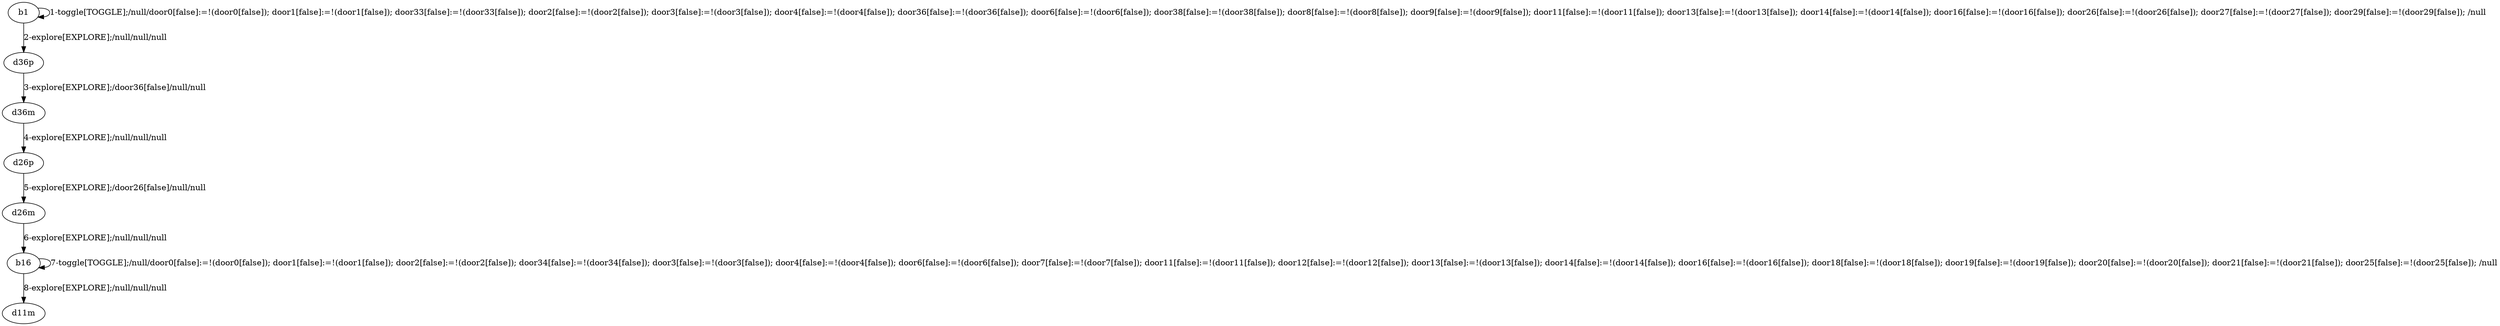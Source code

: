 # Total number of goals covered by this test: 3
# b16 --> b16
# d26m --> b16
# b16 --> d11m

digraph g {
"b1" -> "b1" [label = "1-toggle[TOGGLE];/null/door0[false]:=!(door0[false]); door1[false]:=!(door1[false]); door33[false]:=!(door33[false]); door2[false]:=!(door2[false]); door3[false]:=!(door3[false]); door4[false]:=!(door4[false]); door36[false]:=!(door36[false]); door6[false]:=!(door6[false]); door38[false]:=!(door38[false]); door8[false]:=!(door8[false]); door9[false]:=!(door9[false]); door11[false]:=!(door11[false]); door13[false]:=!(door13[false]); door14[false]:=!(door14[false]); door16[false]:=!(door16[false]); door26[false]:=!(door26[false]); door27[false]:=!(door27[false]); door29[false]:=!(door29[false]); /null"];
"b1" -> "d36p" [label = "2-explore[EXPLORE];/null/null/null"];
"d36p" -> "d36m" [label = "3-explore[EXPLORE];/door36[false]/null/null"];
"d36m" -> "d26p" [label = "4-explore[EXPLORE];/null/null/null"];
"d26p" -> "d26m" [label = "5-explore[EXPLORE];/door26[false]/null/null"];
"d26m" -> "b16" [label = "6-explore[EXPLORE];/null/null/null"];
"b16" -> "b16" [label = "7-toggle[TOGGLE];/null/door0[false]:=!(door0[false]); door1[false]:=!(door1[false]); door2[false]:=!(door2[false]); door34[false]:=!(door34[false]); door3[false]:=!(door3[false]); door4[false]:=!(door4[false]); door6[false]:=!(door6[false]); door7[false]:=!(door7[false]); door11[false]:=!(door11[false]); door12[false]:=!(door12[false]); door13[false]:=!(door13[false]); door14[false]:=!(door14[false]); door16[false]:=!(door16[false]); door18[false]:=!(door18[false]); door19[false]:=!(door19[false]); door20[false]:=!(door20[false]); door21[false]:=!(door21[false]); door25[false]:=!(door25[false]); /null"];
"b16" -> "d11m" [label = "8-explore[EXPLORE];/null/null/null"];
}